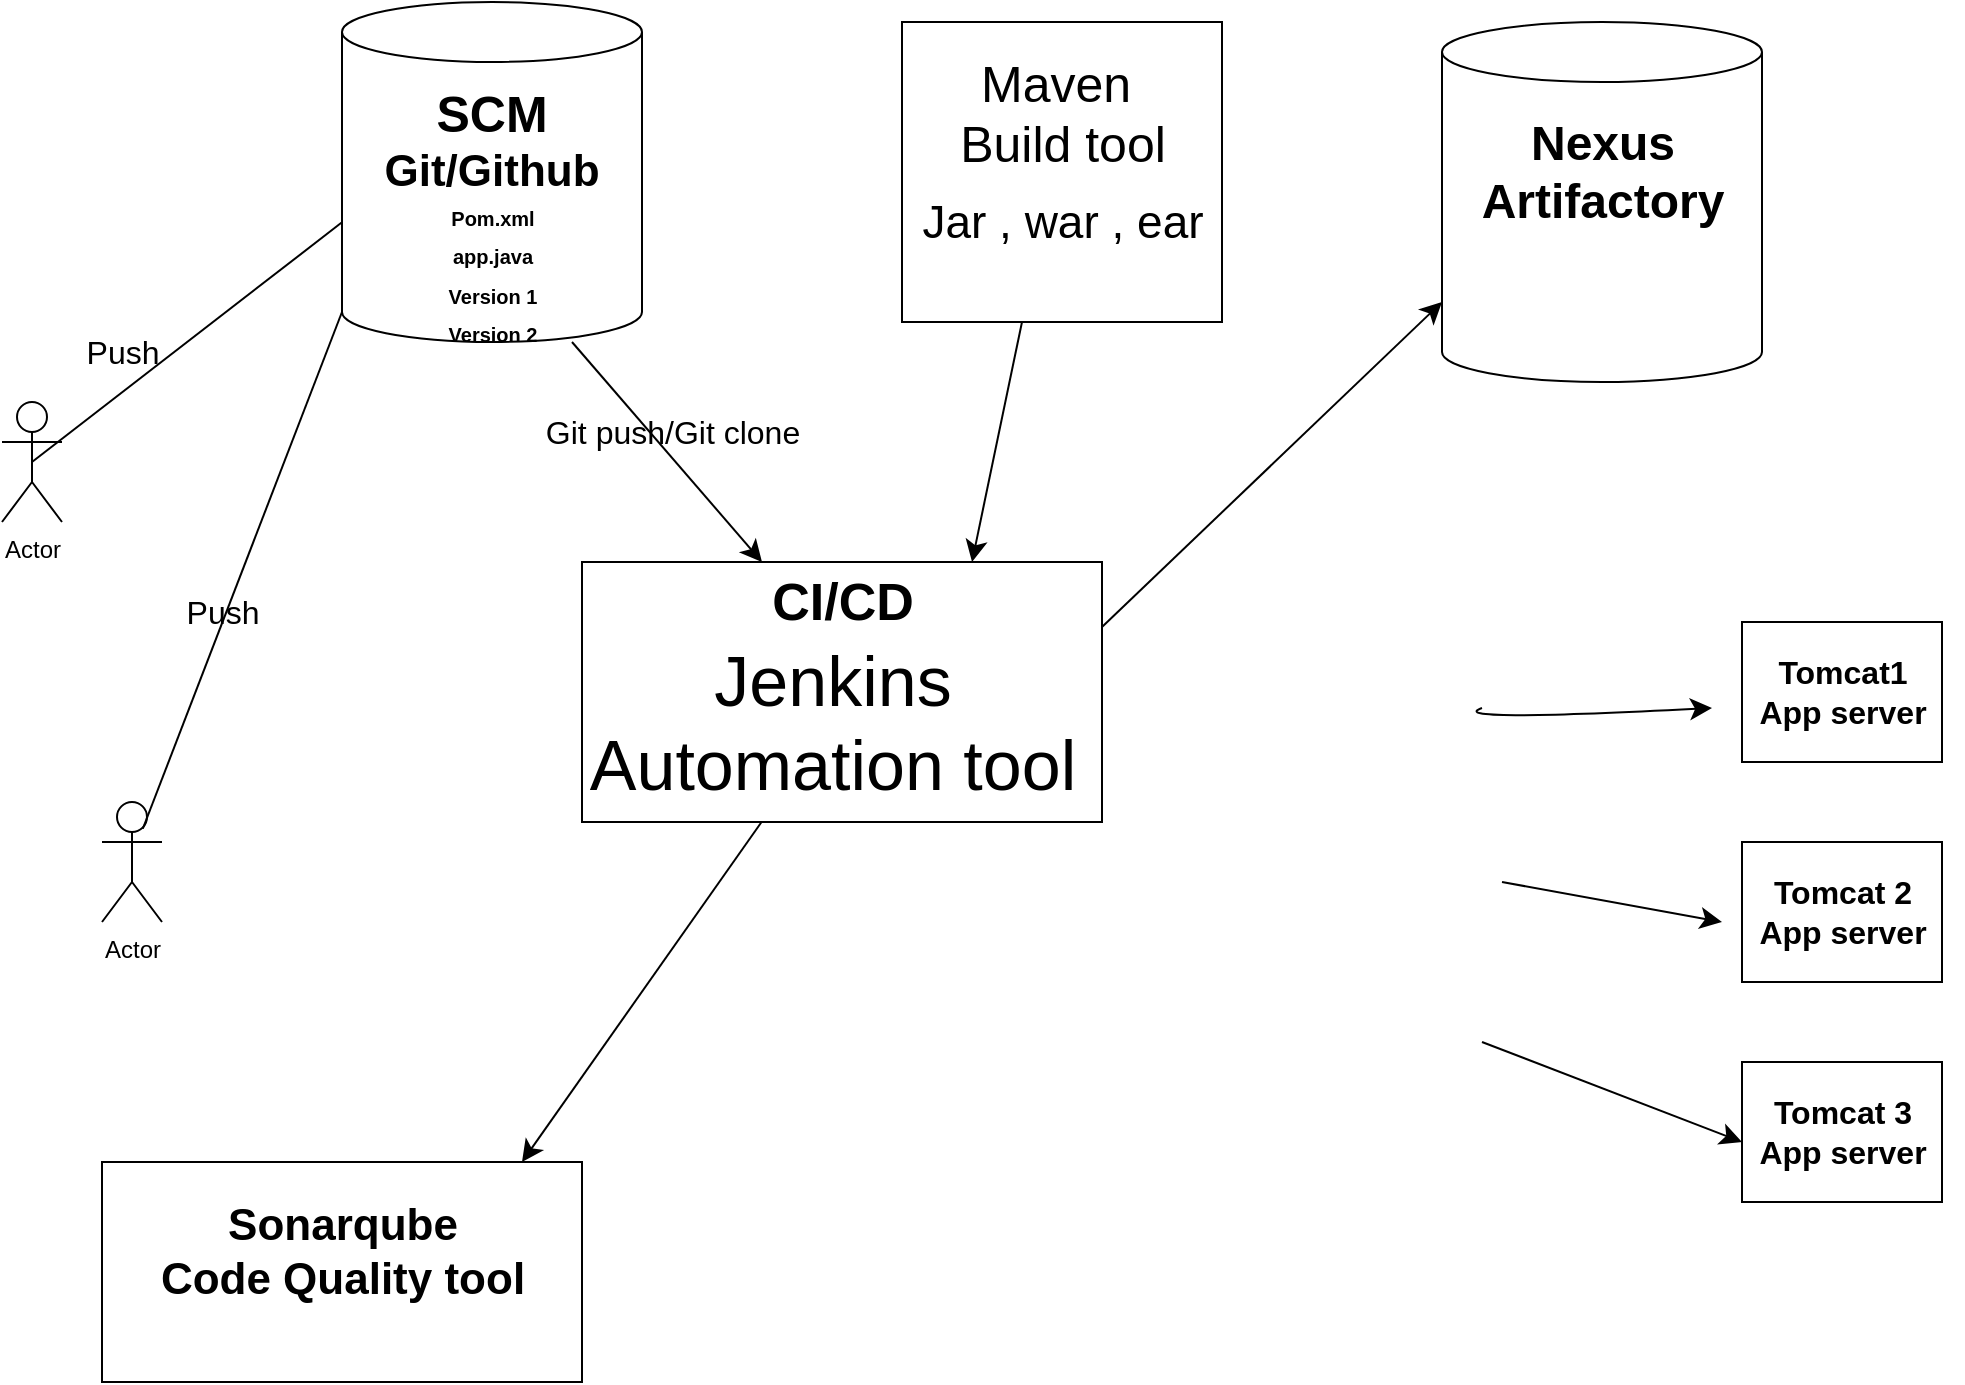 <mxfile version="21.5.2" type="github">
  <diagram name="Page-1" id="orqfyebBDgiy5mfQhTiV">
    <mxGraphModel dx="321" dy="579" grid="1" gridSize="10" guides="1" tooltips="1" connect="1" arrows="1" fold="1" page="1" pageScale="1" pageWidth="850" pageHeight="1100" math="0" shadow="0">
      <root>
        <mxCell id="0" />
        <mxCell id="1" parent="0" />
        <mxCell id="XpMWFS8Q8_1RwkEn7KaZ-24" value="Push" style="text;html=1;align=center;verticalAlign=middle;resizable=0;points=[];autosize=1;strokeColor=none;fillColor=none;fontSize=16;" parent="1" vertex="1">
          <mxGeometry x="90" y="350" width="60" height="30" as="geometry" />
        </mxCell>
        <mxCell id="I3L2gGV_M_gJtbSRU9ch-5" value="" style="shape=cylinder3;whiteSpace=wrap;html=1;boundedLbl=1;backgroundOutline=1;size=15;" parent="1" vertex="1">
          <mxGeometry x="230" y="190" width="150" height="170" as="geometry" />
        </mxCell>
        <mxCell id="I3L2gGV_M_gJtbSRU9ch-8" value="&lt;font style=&quot;font-size: 25px;&quot;&gt;&lt;b&gt;SCM&lt;/b&gt;&lt;/font&gt;" style="text;html=1;strokeColor=none;fillColor=none;align=center;verticalAlign=middle;whiteSpace=wrap;rounded=0;" parent="1" vertex="1">
          <mxGeometry x="255" y="230" width="100" height="30" as="geometry" />
        </mxCell>
        <mxCell id="akNGeROiG3Rp4HbKhUD0-1" value="Actor" style="shape=umlActor;verticalLabelPosition=bottom;verticalAlign=top;html=1;outlineConnect=0;" parent="1" vertex="1">
          <mxGeometry x="60" y="390" width="30" height="60" as="geometry" />
        </mxCell>
        <mxCell id="akNGeROiG3Rp4HbKhUD0-2" value="Actor" style="shape=umlActor;verticalLabelPosition=bottom;verticalAlign=top;html=1;outlineConnect=0;" parent="1" vertex="1">
          <mxGeometry x="110" y="590" width="30" height="60" as="geometry" />
        </mxCell>
        <mxCell id="akNGeROiG3Rp4HbKhUD0-5" value="" style="endArrow=none;html=1;rounded=0;entryX=0.5;entryY=0.5;entryDx=0;entryDy=0;entryPerimeter=0;exitX=0;exitY=0.648;exitDx=0;exitDy=0;exitPerimeter=0;" parent="1" source="I3L2gGV_M_gJtbSRU9ch-5" target="akNGeROiG3Rp4HbKhUD0-1" edge="1">
          <mxGeometry width="50" height="50" relative="1" as="geometry">
            <mxPoint x="400" y="520" as="sourcePoint" />
            <mxPoint x="450" y="470" as="targetPoint" />
          </mxGeometry>
        </mxCell>
        <mxCell id="akNGeROiG3Rp4HbKhUD0-6" value="" style="endArrow=none;html=1;rounded=0;exitX=0.68;exitY=0.223;exitDx=0;exitDy=0;exitPerimeter=0;entryX=0;entryY=1;entryDx=0;entryDy=-15;entryPerimeter=0;" parent="1" source="akNGeROiG3Rp4HbKhUD0-2" target="I3L2gGV_M_gJtbSRU9ch-5" edge="1">
          <mxGeometry width="50" height="50" relative="1" as="geometry">
            <mxPoint x="400" y="520" as="sourcePoint" />
            <mxPoint x="210" y="390" as="targetPoint" />
          </mxGeometry>
        </mxCell>
        <mxCell id="akNGeROiG3Rp4HbKhUD0-7" value="&lt;font style=&quot;font-size: 22px;&quot;&gt;&lt;b&gt;Git/Github&lt;/b&gt;&lt;/font&gt;" style="text;html=1;strokeColor=none;fillColor=none;align=center;verticalAlign=middle;whiteSpace=wrap;rounded=0;" parent="1" vertex="1">
          <mxGeometry x="265" y="260" width="80" height="30" as="geometry" />
        </mxCell>
        <mxCell id="XpMWFS8Q8_1RwkEn7KaZ-2" value="" style="edgeStyle=none;orthogonalLoop=1;jettySize=auto;html=1;rounded=0;fontSize=12;startSize=8;endSize=8;curved=1;" parent="1" edge="1">
          <mxGeometry width="140" relative="1" as="geometry">
            <mxPoint x="345" y="360" as="sourcePoint" />
            <mxPoint x="440" y="470" as="targetPoint" />
            <Array as="points" />
          </mxGeometry>
        </mxCell>
        <mxCell id="XpMWFS8Q8_1RwkEn7KaZ-3" value="" style="whiteSpace=wrap;html=1;fontSize=16;" parent="1" vertex="1">
          <mxGeometry x="350" y="470" width="260" height="130" as="geometry" />
        </mxCell>
        <mxCell id="XpMWFS8Q8_1RwkEn7KaZ-8" value="Jenkins&lt;br style=&quot;font-size: 35px;&quot;&gt;Automation tool" style="text;html=1;align=center;verticalAlign=middle;resizable=0;points=[];autosize=1;strokeColor=none;fillColor=none;fontSize=35;" parent="1" vertex="1">
          <mxGeometry x="340" y="500" width="270" height="100" as="geometry" />
        </mxCell>
        <mxCell id="XpMWFS8Q8_1RwkEn7KaZ-9" value="&lt;font style=&quot;font-size: 26px;&quot;&gt;CI/CD&lt;/font&gt;" style="text;html=1;align=center;verticalAlign=middle;resizable=0;points=[];autosize=1;strokeColor=none;fillColor=none;fontSize=16;fontStyle=1" parent="1" vertex="1">
          <mxGeometry x="435" y="470" width="90" height="40" as="geometry" />
        </mxCell>
        <mxCell id="XpMWFS8Q8_1RwkEn7KaZ-10" value="Git push/Git clone" style="text;html=1;align=center;verticalAlign=middle;resizable=0;points=[];autosize=1;strokeColor=none;fillColor=none;fontSize=16;" parent="1" vertex="1">
          <mxGeometry x="320" y="390" width="150" height="30" as="geometry" />
        </mxCell>
        <mxCell id="XpMWFS8Q8_1RwkEn7KaZ-12" value="" style="edgeStyle=none;orthogonalLoop=1;jettySize=auto;html=1;rounded=0;fontSize=12;startSize=8;endSize=8;curved=1;" parent="1" source="XpMWFS8Q8_1RwkEn7KaZ-8" edge="1">
          <mxGeometry width="140" relative="1" as="geometry">
            <mxPoint x="320" y="630" as="sourcePoint" />
            <mxPoint x="320" y="770" as="targetPoint" />
            <Array as="points" />
          </mxGeometry>
        </mxCell>
        <mxCell id="XpMWFS8Q8_1RwkEn7KaZ-13" value="" style="whiteSpace=wrap;html=1;fontSize=16;" parent="1" vertex="1">
          <mxGeometry x="510" y="200" width="160" height="150" as="geometry" />
        </mxCell>
        <mxCell id="XpMWFS8Q8_1RwkEn7KaZ-15" value="" style="whiteSpace=wrap;html=1;fontSize=16;" parent="1" vertex="1">
          <mxGeometry x="110" y="770" width="240" height="110" as="geometry" />
        </mxCell>
        <mxCell id="XpMWFS8Q8_1RwkEn7KaZ-14" value="&lt;font style=&quot;font-size: 22px;&quot;&gt;&lt;b&gt;Sonarqube&lt;br&gt;Code Quality tool&lt;/b&gt;&lt;/font&gt;" style="text;html=1;align=center;verticalAlign=middle;resizable=0;points=[];autosize=1;strokeColor=none;fillColor=none;fontSize=16;" parent="1" vertex="1">
          <mxGeometry x="135" y="780" width="190" height="70" as="geometry" />
        </mxCell>
        <mxCell id="XpMWFS8Q8_1RwkEn7KaZ-16" value="&lt;font style=&quot;font-size: 25px;&quot;&gt;Maven&amp;nbsp;&lt;br&gt;Build tool&lt;/font&gt;" style="text;html=1;align=center;verticalAlign=middle;resizable=0;points=[];autosize=1;strokeColor=none;fillColor=none;fontSize=16;" parent="1" vertex="1">
          <mxGeometry x="525" y="210" width="130" height="70" as="geometry" />
        </mxCell>
        <mxCell id="XpMWFS8Q8_1RwkEn7KaZ-17" value="&lt;font style=&quot;font-size: 23px;&quot;&gt;Jar , war , ear&lt;/font&gt;" style="text;html=1;align=center;verticalAlign=middle;resizable=0;points=[];autosize=1;strokeColor=none;fillColor=none;fontSize=16;" parent="1" vertex="1">
          <mxGeometry x="510" y="280" width="160" height="40" as="geometry" />
        </mxCell>
        <mxCell id="XpMWFS8Q8_1RwkEn7KaZ-18" value="" style="edgeStyle=none;orthogonalLoop=1;jettySize=auto;html=1;rounded=0;fontSize=12;startSize=8;endSize=8;curved=1;entryX=0.75;entryY=0;entryDx=0;entryDy=0;" parent="1" target="XpMWFS8Q8_1RwkEn7KaZ-3" edge="1">
          <mxGeometry width="140" relative="1" as="geometry">
            <mxPoint x="570" y="350" as="sourcePoint" />
            <mxPoint x="610" y="450" as="targetPoint" />
            <Array as="points" />
          </mxGeometry>
        </mxCell>
        <mxCell id="XpMWFS8Q8_1RwkEn7KaZ-19" value="&lt;font style=&quot;font-size: 10px;&quot;&gt;&lt;b&gt;Pom.xml&lt;br&gt;app.java&lt;br&gt;Version 1&lt;br&gt;Version 2&lt;/b&gt;&lt;/font&gt;" style="text;html=1;align=center;verticalAlign=middle;resizable=0;points=[];autosize=1;strokeColor=none;fillColor=none;fontSize=16;" parent="1" vertex="1">
          <mxGeometry x="270" y="280" width="70" height="90" as="geometry" />
        </mxCell>
        <mxCell id="XpMWFS8Q8_1RwkEn7KaZ-21" value="Push" style="text;html=1;align=center;verticalAlign=middle;resizable=0;points=[];autosize=1;strokeColor=none;fillColor=none;fontSize=16;" parent="1" vertex="1">
          <mxGeometry x="140" y="480" width="60" height="30" as="geometry" />
        </mxCell>
        <mxCell id="XpMWFS8Q8_1RwkEn7KaZ-31" value="" style="edgeStyle=none;orthogonalLoop=1;jettySize=auto;html=1;rounded=0;fontSize=12;startSize=8;endSize=8;curved=1;exitX=1;exitY=0.25;exitDx=0;exitDy=0;" parent="1" source="XpMWFS8Q8_1RwkEn7KaZ-3" edge="1">
          <mxGeometry width="140" relative="1" as="geometry">
            <mxPoint x="620" y="480" as="sourcePoint" />
            <mxPoint x="780" y="340" as="targetPoint" />
            <Array as="points" />
          </mxGeometry>
        </mxCell>
        <mxCell id="XpMWFS8Q8_1RwkEn7KaZ-33" value="" style="shape=cylinder3;whiteSpace=wrap;html=1;boundedLbl=1;backgroundOutline=1;size=15;" parent="1" vertex="1">
          <mxGeometry x="780" y="200" width="160" height="180" as="geometry" />
        </mxCell>
        <mxCell id="XpMWFS8Q8_1RwkEn7KaZ-34" value="&lt;font style=&quot;font-size: 24px;&quot;&gt;&lt;b&gt;Nexus&lt;br&gt;Artifactory&lt;/b&gt;&lt;/font&gt;" style="text;html=1;align=center;verticalAlign=middle;resizable=0;points=[];autosize=1;strokeColor=none;fillColor=none;fontSize=16;" parent="1" vertex="1">
          <mxGeometry x="790" y="240" width="140" height="70" as="geometry" />
        </mxCell>
        <mxCell id="XpMWFS8Q8_1RwkEn7KaZ-35" value="" style="edgeStyle=none;orthogonalLoop=1;jettySize=auto;html=1;rounded=0;fontSize=12;startSize=8;endSize=8;curved=1;" parent="1" edge="1">
          <mxGeometry width="140" relative="1" as="geometry">
            <mxPoint x="800" y="543" as="sourcePoint" />
            <mxPoint x="915" y="543" as="targetPoint" />
            <Array as="points">
              <mxPoint x="780" y="550" />
            </Array>
          </mxGeometry>
        </mxCell>
        <mxCell id="WIepjKheqfQD86ppTLn6-1" value="" style="whiteSpace=wrap;html=1;fontSize=16;" vertex="1" parent="1">
          <mxGeometry x="930" y="500" width="100" height="70" as="geometry" />
        </mxCell>
        <mxCell id="WIepjKheqfQD86ppTLn6-3" value="&lt;b&gt;Tomcat1&lt;br&gt;App server&lt;/b&gt;" style="text;html=1;align=center;verticalAlign=middle;resizable=0;points=[];autosize=1;strokeColor=none;fillColor=none;fontSize=16;" vertex="1" parent="1">
          <mxGeometry x="930" y="510" width="100" height="50" as="geometry" />
        </mxCell>
        <mxCell id="WIepjKheqfQD86ppTLn6-5" style="edgeStyle=none;curved=1;rounded=0;orthogonalLoop=1;jettySize=auto;html=1;entryX=1;entryY=0.5;entryDx=0;entryDy=0;fontSize=12;startSize=8;endSize=8;" edge="1" parent="1" source="WIepjKheqfQD86ppTLn6-1" target="WIepjKheqfQD86ppTLn6-1">
          <mxGeometry relative="1" as="geometry" />
        </mxCell>
        <mxCell id="WIepjKheqfQD86ppTLn6-6" value="" style="whiteSpace=wrap;html=1;fontSize=16;" vertex="1" parent="1">
          <mxGeometry x="930" y="610" width="100" height="70" as="geometry" />
        </mxCell>
        <mxCell id="WIepjKheqfQD86ppTLn6-8" value="&lt;b&gt;Tomcat 2&lt;br&gt;App server&lt;br&gt;&lt;/b&gt;" style="text;html=1;align=center;verticalAlign=middle;resizable=0;points=[];autosize=1;strokeColor=none;fillColor=none;fontSize=16;" vertex="1" parent="1">
          <mxGeometry x="930" y="620" width="100" height="50" as="geometry" />
        </mxCell>
        <mxCell id="WIepjKheqfQD86ppTLn6-10" value="" style="rounded=0;whiteSpace=wrap;html=1;fontSize=16;" vertex="1" parent="1">
          <mxGeometry x="930" y="720" width="100" height="70" as="geometry" />
        </mxCell>
        <mxCell id="WIepjKheqfQD86ppTLn6-11" value="&lt;b&gt;Tomcat 3&lt;br&gt;App server&lt;br&gt;&lt;/b&gt;" style="text;html=1;align=center;verticalAlign=middle;resizable=0;points=[];autosize=1;strokeColor=none;fillColor=none;fontSize=16;" vertex="1" parent="1">
          <mxGeometry x="930" y="730" width="100" height="50" as="geometry" />
        </mxCell>
        <mxCell id="WIepjKheqfQD86ppTLn6-12" value="" style="endArrow=classic;html=1;rounded=0;fontSize=12;startSize=8;endSize=8;curved=1;" edge="1" parent="1">
          <mxGeometry width="50" height="50" relative="1" as="geometry">
            <mxPoint x="810" y="630" as="sourcePoint" />
            <mxPoint x="920" y="650" as="targetPoint" />
          </mxGeometry>
        </mxCell>
        <mxCell id="WIepjKheqfQD86ppTLn6-13" value="" style="endArrow=classic;html=1;rounded=0;fontSize=12;startSize=8;endSize=8;curved=1;entryX=0;entryY=0.6;entryDx=0;entryDy=0;entryPerimeter=0;" edge="1" parent="1" target="WIepjKheqfQD86ppTLn6-11">
          <mxGeometry width="50" height="50" relative="1" as="geometry">
            <mxPoint x="800" y="710" as="sourcePoint" />
            <mxPoint x="900" y="770" as="targetPoint" />
          </mxGeometry>
        </mxCell>
      </root>
    </mxGraphModel>
  </diagram>
</mxfile>
